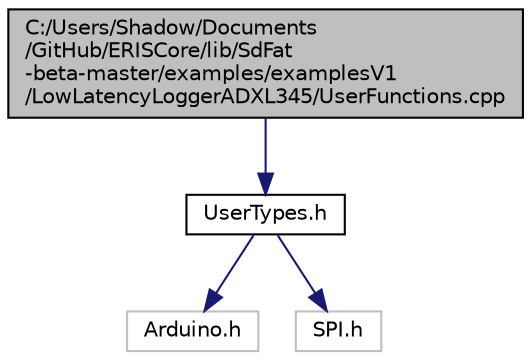 digraph "C:/Users/Shadow/Documents/GitHub/ERISCore/lib/SdFat-beta-master/examples/examplesV1/LowLatencyLoggerADXL345/UserFunctions.cpp"
{
 // LATEX_PDF_SIZE
  edge [fontname="Helvetica",fontsize="10",labelfontname="Helvetica",labelfontsize="10"];
  node [fontname="Helvetica",fontsize="10",shape=record];
  Node1 [label="C:/Users/Shadow/Documents\l/GitHub/ERISCore/lib/SdFat\l-beta-master/examples/examplesV1\l/LowLatencyLoggerADXL345/UserFunctions.cpp",height=0.2,width=0.4,color="black", fillcolor="grey75", style="filled", fontcolor="black",tooltip=" "];
  Node1 -> Node2 [color="midnightblue",fontsize="10",style="solid",fontname="Helvetica"];
  Node2 [label="UserTypes.h",height=0.2,width=0.4,color="black", fillcolor="white", style="filled",URL="$_d_x_l345_2_user_types_8h.html",tooltip=" "];
  Node2 -> Node3 [color="midnightblue",fontsize="10",style="solid",fontname="Helvetica"];
  Node3 [label="Arduino.h",height=0.2,width=0.4,color="grey75", fillcolor="white", style="filled",tooltip=" "];
  Node2 -> Node4 [color="midnightblue",fontsize="10",style="solid",fontname="Helvetica"];
  Node4 [label="SPI.h",height=0.2,width=0.4,color="grey75", fillcolor="white", style="filled",tooltip=" "];
}
